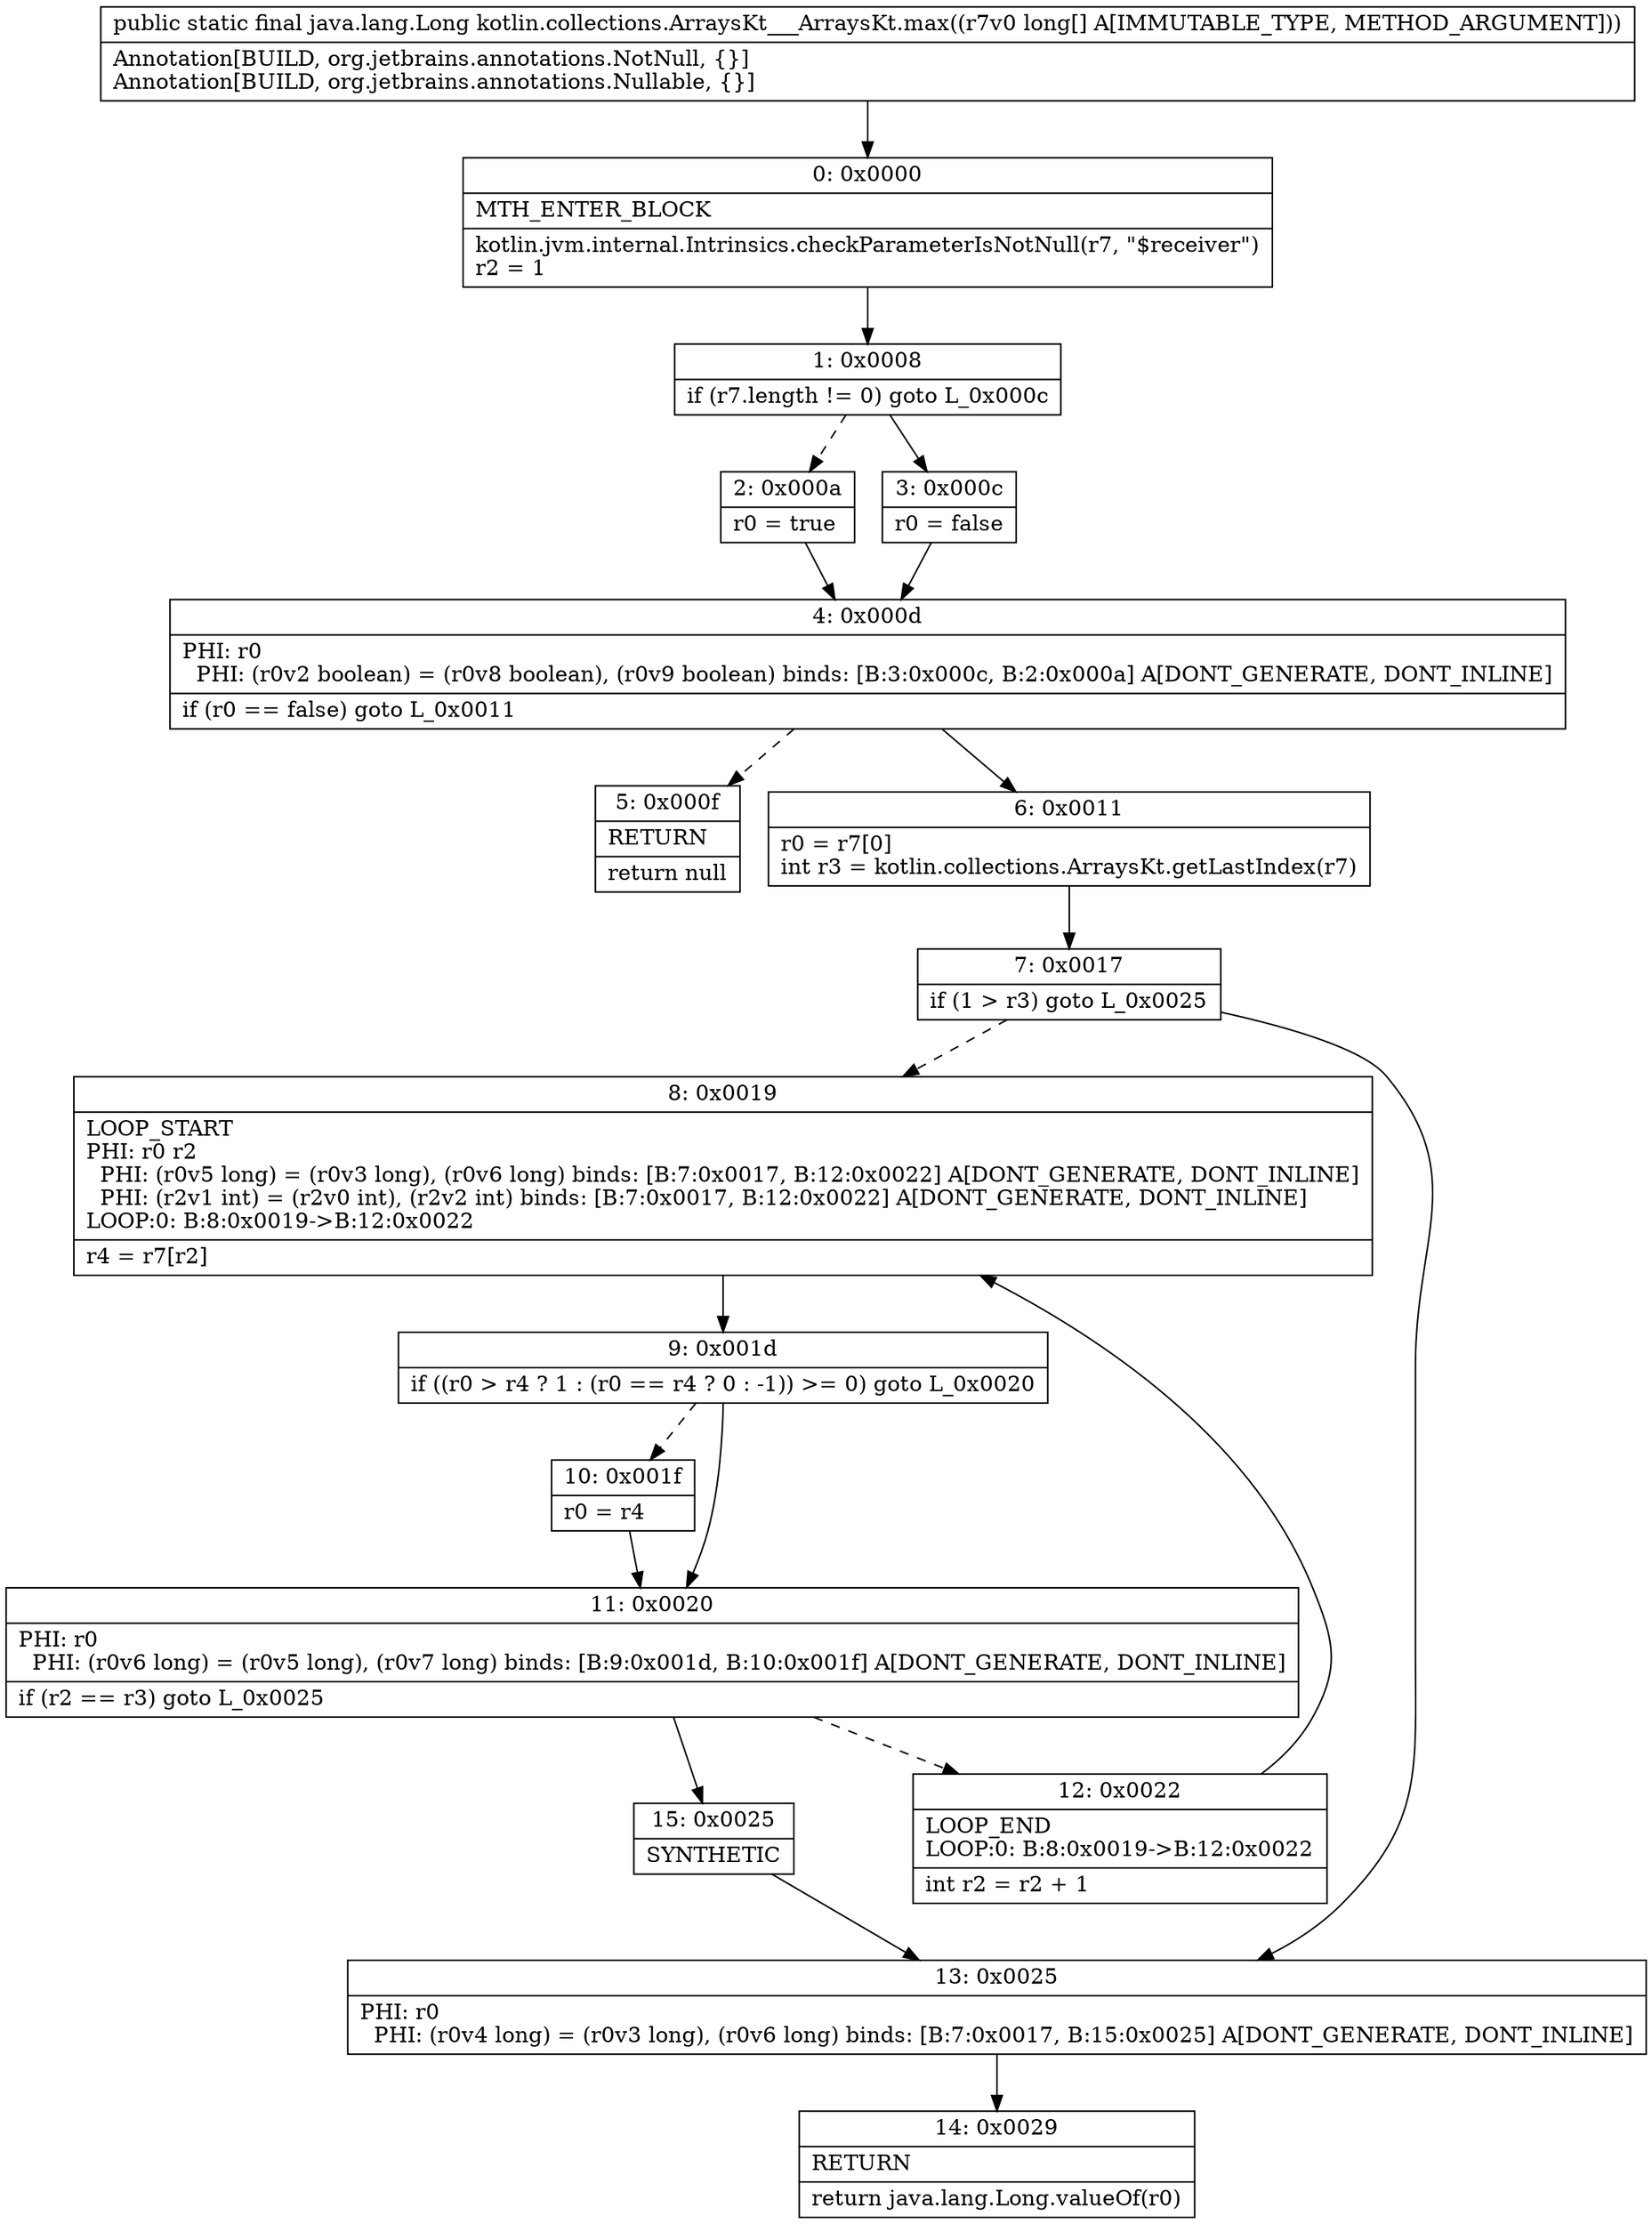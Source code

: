 digraph "CFG forkotlin.collections.ArraysKt___ArraysKt.max([J)Ljava\/lang\/Long;" {
Node_0 [shape=record,label="{0\:\ 0x0000|MTH_ENTER_BLOCK\l|kotlin.jvm.internal.Intrinsics.checkParameterIsNotNull(r7, \"$receiver\")\lr2 = 1\l}"];
Node_1 [shape=record,label="{1\:\ 0x0008|if (r7.length != 0) goto L_0x000c\l}"];
Node_2 [shape=record,label="{2\:\ 0x000a|r0 = true\l}"];
Node_3 [shape=record,label="{3\:\ 0x000c|r0 = false\l}"];
Node_4 [shape=record,label="{4\:\ 0x000d|PHI: r0 \l  PHI: (r0v2 boolean) = (r0v8 boolean), (r0v9 boolean) binds: [B:3:0x000c, B:2:0x000a] A[DONT_GENERATE, DONT_INLINE]\l|if (r0 == false) goto L_0x0011\l}"];
Node_5 [shape=record,label="{5\:\ 0x000f|RETURN\l|return null\l}"];
Node_6 [shape=record,label="{6\:\ 0x0011|r0 = r7[0]\lint r3 = kotlin.collections.ArraysKt.getLastIndex(r7)\l}"];
Node_7 [shape=record,label="{7\:\ 0x0017|if (1 \> r3) goto L_0x0025\l}"];
Node_8 [shape=record,label="{8\:\ 0x0019|LOOP_START\lPHI: r0 r2 \l  PHI: (r0v5 long) = (r0v3 long), (r0v6 long) binds: [B:7:0x0017, B:12:0x0022] A[DONT_GENERATE, DONT_INLINE]\l  PHI: (r2v1 int) = (r2v0 int), (r2v2 int) binds: [B:7:0x0017, B:12:0x0022] A[DONT_GENERATE, DONT_INLINE]\lLOOP:0: B:8:0x0019\-\>B:12:0x0022\l|r4 = r7[r2]\l}"];
Node_9 [shape=record,label="{9\:\ 0x001d|if ((r0 \> r4 ? 1 : (r0 == r4 ? 0 : \-1)) \>= 0) goto L_0x0020\l}"];
Node_10 [shape=record,label="{10\:\ 0x001f|r0 = r4\l}"];
Node_11 [shape=record,label="{11\:\ 0x0020|PHI: r0 \l  PHI: (r0v6 long) = (r0v5 long), (r0v7 long) binds: [B:9:0x001d, B:10:0x001f] A[DONT_GENERATE, DONT_INLINE]\l|if (r2 == r3) goto L_0x0025\l}"];
Node_12 [shape=record,label="{12\:\ 0x0022|LOOP_END\lLOOP:0: B:8:0x0019\-\>B:12:0x0022\l|int r2 = r2 + 1\l}"];
Node_13 [shape=record,label="{13\:\ 0x0025|PHI: r0 \l  PHI: (r0v4 long) = (r0v3 long), (r0v6 long) binds: [B:7:0x0017, B:15:0x0025] A[DONT_GENERATE, DONT_INLINE]\l}"];
Node_14 [shape=record,label="{14\:\ 0x0029|RETURN\l|return java.lang.Long.valueOf(r0)\l}"];
Node_15 [shape=record,label="{15\:\ 0x0025|SYNTHETIC\l}"];
MethodNode[shape=record,label="{public static final java.lang.Long kotlin.collections.ArraysKt___ArraysKt.max((r7v0 long[] A[IMMUTABLE_TYPE, METHOD_ARGUMENT]))  | Annotation[BUILD, org.jetbrains.annotations.NotNull, \{\}]\lAnnotation[BUILD, org.jetbrains.annotations.Nullable, \{\}]\l}"];
MethodNode -> Node_0;
Node_0 -> Node_1;
Node_1 -> Node_2[style=dashed];
Node_1 -> Node_3;
Node_2 -> Node_4;
Node_3 -> Node_4;
Node_4 -> Node_5[style=dashed];
Node_4 -> Node_6;
Node_6 -> Node_7;
Node_7 -> Node_8[style=dashed];
Node_7 -> Node_13;
Node_8 -> Node_9;
Node_9 -> Node_10[style=dashed];
Node_9 -> Node_11;
Node_10 -> Node_11;
Node_11 -> Node_12[style=dashed];
Node_11 -> Node_15;
Node_12 -> Node_8;
Node_13 -> Node_14;
Node_15 -> Node_13;
}

